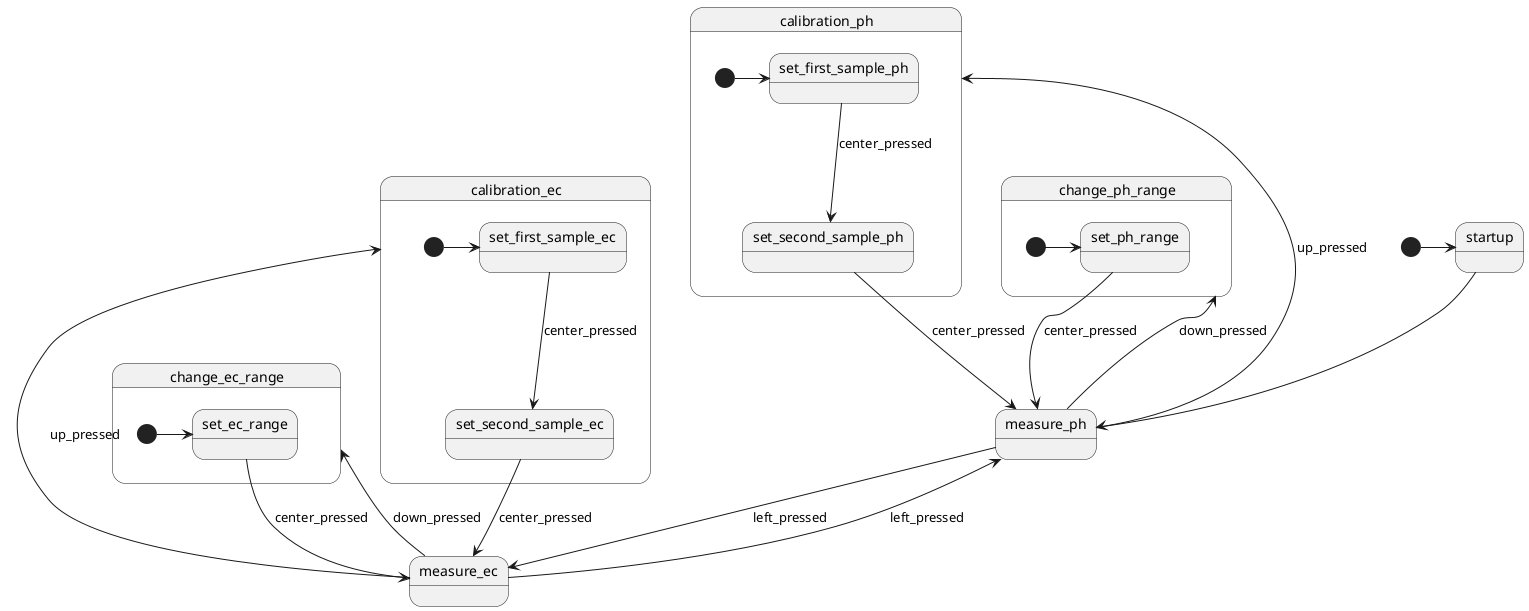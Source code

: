 @startuml
[*]->startup
startup --> measure_ph
measure_ph --> measure_ec : left_pressed 
measure_ph --> calibration_ph : up_pressed
measure_ph --> change_ph_range :down_pressed
measure_ec --> calibration_ec : up_pressed
measure_ec --> change_ec_range :down_pressed
measure_ec --> measure_ph : left_pressed

state calibration_ph{
    [*] -> set_first_sample_ph
    set_first_sample_ph --> set_second_sample_ph : center_pressed
    set_second_sample_ph --> measure_ph : center_pressed
}

state calibration_ec{
    [*] -> set_first_sample_ec
    set_first_sample_ec --> set_second_sample_ec : center_pressed
    set_second_sample_ec --> measure_ec : center_pressed
}

state change_ph_range{
    [*] -> set_ph_range
    set_ph_range --> measure_ph : center_pressed  
}

state change_ec_range{
    [*] -> set_ec_range
    set_ec_range --> measure_ec : center_pressed  
}

@enduml